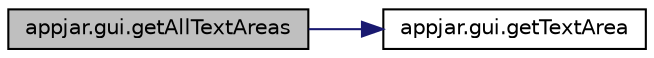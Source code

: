 digraph "appjar.gui.getAllTextAreas"
{
  edge [fontname="Helvetica",fontsize="10",labelfontname="Helvetica",labelfontsize="10"];
  node [fontname="Helvetica",fontsize="10",shape=record];
  rankdir="LR";
  Node1309 [label="appjar.gui.getAllTextAreas",height=0.2,width=0.4,color="black", fillcolor="grey75", style="filled", fontcolor="black"];
  Node1309 -> Node1310 [color="midnightblue",fontsize="10",style="solid",fontname="Helvetica"];
  Node1310 [label="appjar.gui.getTextArea",height=0.2,width=0.4,color="black", fillcolor="white", style="filled",URL="$classappjar_1_1gui.html#ad1565f18558656d50460171506cce7ee"];
}
